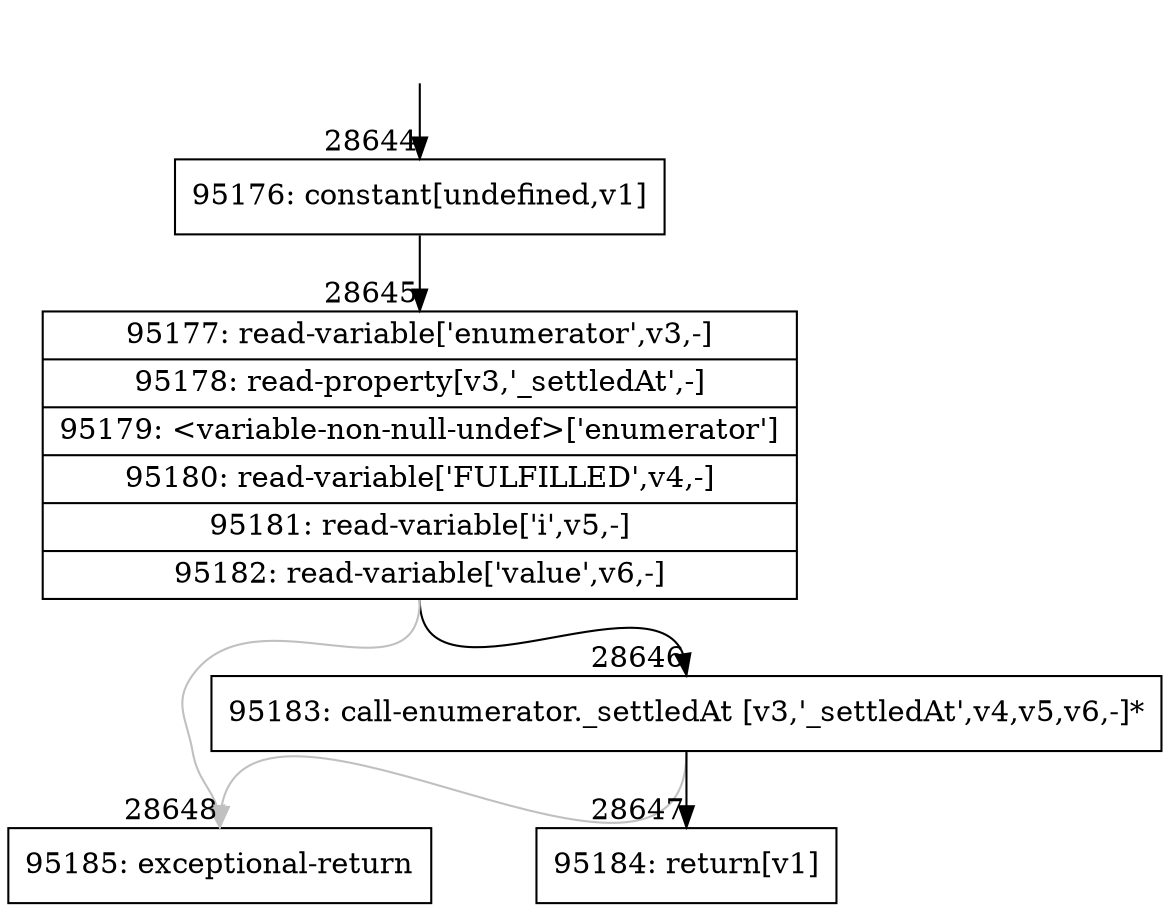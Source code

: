 digraph {
rankdir="TD"
BB_entry2521[shape=none,label=""];
BB_entry2521 -> BB28644 [tailport=s, headport=n, headlabel="    28644"]
BB28644 [shape=record label="{95176: constant[undefined,v1]}" ] 
BB28644 -> BB28645 [tailport=s, headport=n, headlabel="      28645"]
BB28645 [shape=record label="{95177: read-variable['enumerator',v3,-]|95178: read-property[v3,'_settledAt',-]|95179: \<variable-non-null-undef\>['enumerator']|95180: read-variable['FULFILLED',v4,-]|95181: read-variable['i',v5,-]|95182: read-variable['value',v6,-]}" ] 
BB28645 -> BB28646 [tailport=s, headport=n, headlabel="      28646"]
BB28645 -> BB28648 [tailport=s, headport=n, color=gray, headlabel="      28648"]
BB28646 [shape=record label="{95183: call-enumerator._settledAt [v3,'_settledAt',v4,v5,v6,-]*}" ] 
BB28646 -> BB28647 [tailport=s, headport=n, headlabel="      28647"]
BB28646 -> BB28648 [tailport=s, headport=n, color=gray]
BB28647 [shape=record label="{95184: return[v1]}" ] 
BB28648 [shape=record label="{95185: exceptional-return}" ] 
//#$~ 51013
}
